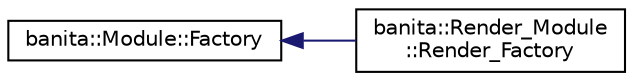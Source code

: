 digraph "Graphical Class Hierarchy"
{
 // LATEX_PDF_SIZE
  edge [fontname="Helvetica",fontsize="10",labelfontname="Helvetica",labelfontsize="10"];
  node [fontname="Helvetica",fontsize="10",shape=record];
  rankdir="LR";
  Node0 [label="banita::Module::Factory",height=0.2,width=0.4,color="black", fillcolor="white", style="filled",URL="$df/d1d/classbanita_1_1_module_1_1_factory.html",tooltip="Virtual pure factory of the module class."];
  Node0 -> Node1 [dir="back",color="midnightblue",fontsize="10",style="solid",fontname="Helvetica"];
  Node1 [label="banita::Render_Module\l::Render_Factory",height=0.2,width=0.4,color="black", fillcolor="white", style="filled",URL="$d5/dce/classbanita_1_1_render___module_1_1_render___factory.html",tooltip="Factory of the Render module."];
}

